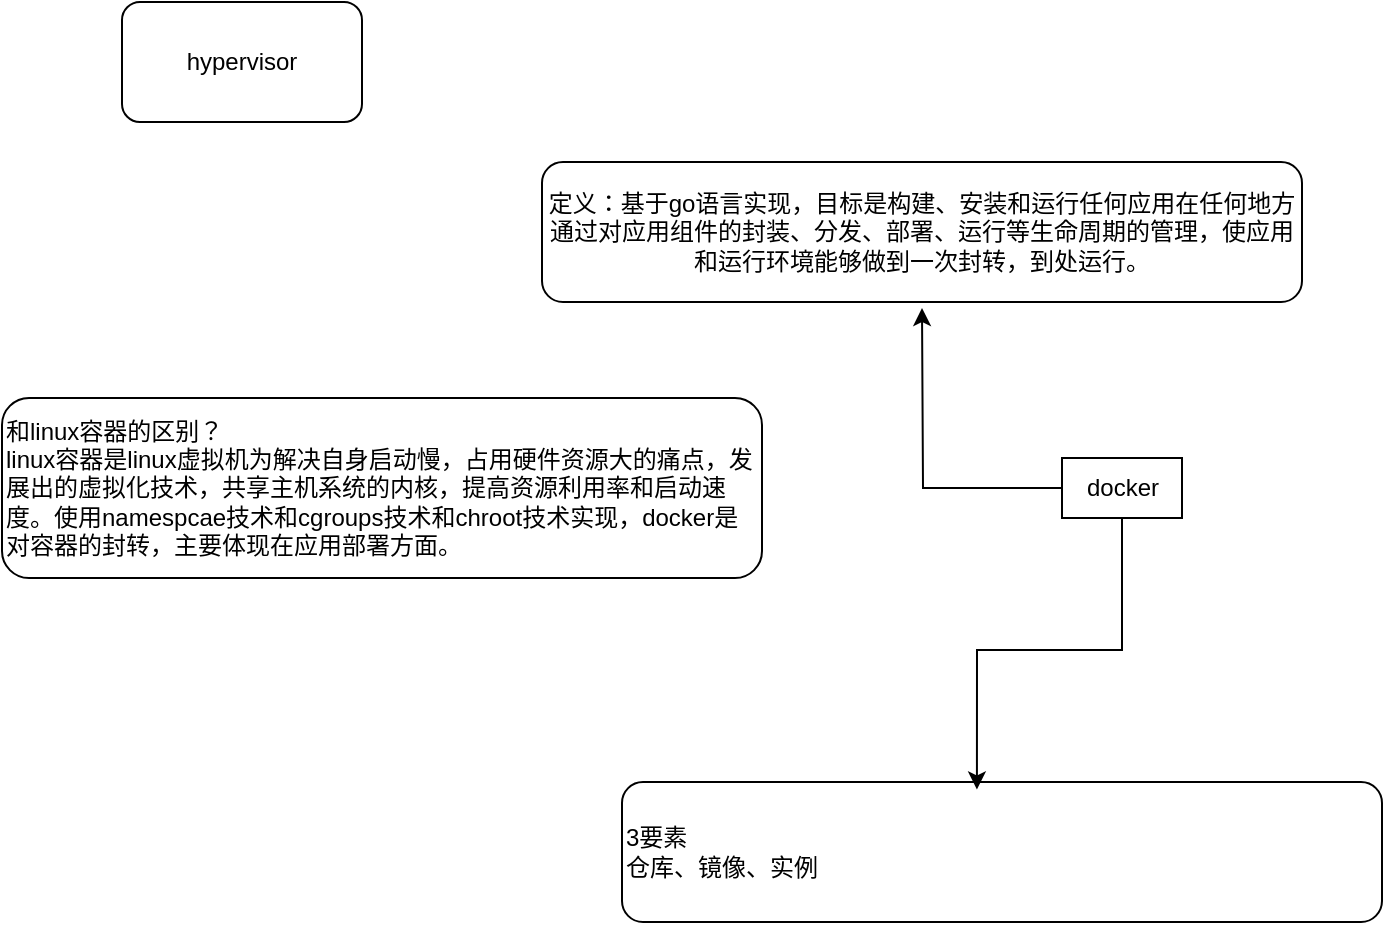 <mxfile version="27.1.3">
  <diagram name="第 1 页" id="38AvP5gGAcwdL73UeUju">
    <mxGraphModel dx="2081" dy="804" grid="1" gridSize="10" guides="1" tooltips="1" connect="1" arrows="1" fold="1" page="1" pageScale="1" pageWidth="827" pageHeight="1169" math="0" shadow="0">
      <root>
        <mxCell id="0" />
        <mxCell id="1" parent="0" />
        <mxCell id="lyRiUV_RsiEHcFDJc1kg-5" value="" style="edgeStyle=orthogonalEdgeStyle;rounded=0;orthogonalLoop=1;jettySize=auto;html=1;" edge="1" parent="1" source="lyRiUV_RsiEHcFDJc1kg-1">
          <mxGeometry relative="1" as="geometry">
            <mxPoint x="300" y="233" as="targetPoint" />
          </mxGeometry>
        </mxCell>
        <mxCell id="lyRiUV_RsiEHcFDJc1kg-1" value="docker" style="text;html=1;align=center;verticalAlign=middle;resizable=0;points=[];autosize=1;strokeColor=default;fillColor=none;" vertex="1" parent="1">
          <mxGeometry x="370" y="308" width="60" height="30" as="geometry" />
        </mxCell>
        <mxCell id="lyRiUV_RsiEHcFDJc1kg-6" value="定义：基于go语言实现，目标是构建、安装和运行任何应用在任何地方&lt;div&gt;通过对应用组件的封装、分发、部署、运行等生命周期的管理，使应用和运行环境能够做到一次封转，到处运行。&lt;/div&gt;" style="rounded=1;whiteSpace=wrap;html=1;" vertex="1" parent="1">
          <mxGeometry x="110" y="160" width="380" height="70" as="geometry" />
        </mxCell>
        <mxCell id="lyRiUV_RsiEHcFDJc1kg-7" value="和linux容器的区别？&lt;div&gt;linux容器是linux虚拟机为解决自身启动慢，占用硬件资源大的痛点，发展出的虚拟化技术，共享主机系统的内核，提高资源利用率和启动速度。使用namespcae技术和cgroups技术和chroot技术实现，docker是对容器的封转，主要体现在应用部署方面。&lt;/div&gt;" style="rounded=1;whiteSpace=wrap;html=1;align=left;" vertex="1" parent="1">
          <mxGeometry x="-160" y="278" width="380" height="90" as="geometry" />
        </mxCell>
        <mxCell id="lyRiUV_RsiEHcFDJc1kg-8" value="3要素&lt;div&gt;仓库、镜像、实例&lt;/div&gt;" style="rounded=1;whiteSpace=wrap;html=1;align=left;" vertex="1" parent="1">
          <mxGeometry x="150" y="470" width="380" height="70" as="geometry" />
        </mxCell>
        <mxCell id="lyRiUV_RsiEHcFDJc1kg-9" style="edgeStyle=orthogonalEdgeStyle;rounded=0;orthogonalLoop=1;jettySize=auto;html=1;entryX=0.467;entryY=0.053;entryDx=0;entryDy=0;entryPerimeter=0;" edge="1" parent="1" source="lyRiUV_RsiEHcFDJc1kg-1" target="lyRiUV_RsiEHcFDJc1kg-8">
          <mxGeometry relative="1" as="geometry" />
        </mxCell>
        <mxCell id="lyRiUV_RsiEHcFDJc1kg-10" value="hypervisor" style="rounded=1;whiteSpace=wrap;html=1;" vertex="1" parent="1">
          <mxGeometry x="-100" y="80" width="120" height="60" as="geometry" />
        </mxCell>
      </root>
    </mxGraphModel>
  </diagram>
</mxfile>

